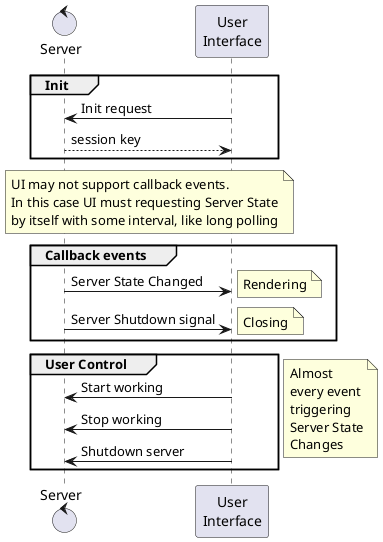 @startuml
'https://plantuml.com/sequence-diagram

control Server as S
participant UI as "User\nInterface"

group Init
    UI -> S: Init request
    S --> UI: session key
end
note over S, UI
    UI may not support callback events.
    In this case UI must requesting Server State
    by itself with some interval, like long polling
end note

group Callback events
    S -> UI: Server State Changed
    note right
        Rendering
    end note

    S -> UI: Server Shutdown signal
    note right
        Closing
    end note
end
group User Control
    UI -> S: Start working
    UI -> S: Stop working
    UI -> S: Shutdown server
end
note right
    Almost
    every event
    triggering
    Server State
    Changes
end note
@enduml